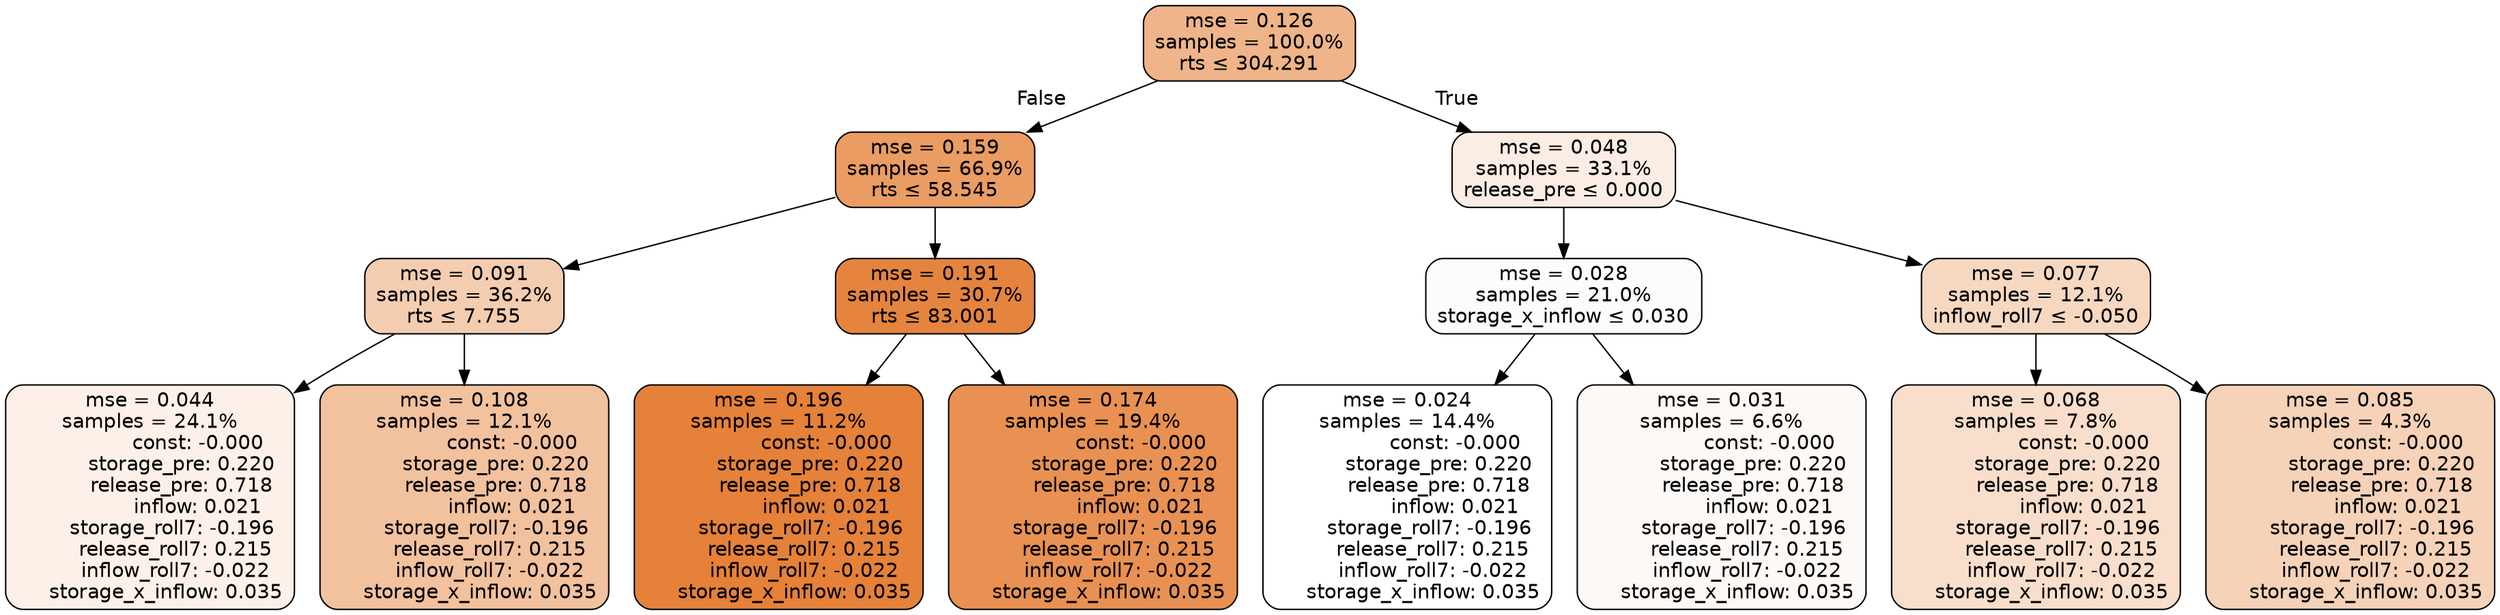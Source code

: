 digraph tree {
node [shape=rectangle, style="filled, rounded", color="black", fontname=helvetica] ;
edge [fontname=helvetica] ;
	"0" [label="mse = 0.126
samples = 100.0%
rts &le; 304.291", fillcolor="#efb489"]
	"1" [label="mse = 0.159
samples = 66.9%
rts &le; 58.545", fillcolor="#ea9c63"]
	"2" [label="mse = 0.091
samples = 36.2%
rts &le; 7.755", fillcolor="#f4cdb1"]
	"3" [label="mse = 0.044
samples = 24.1%
               const: -0.000
          storage_pre: 0.220
          release_pre: 0.718
               inflow: 0.021
       storage_roll7: -0.196
        release_roll7: 0.215
        inflow_roll7: -0.022
     storage_x_inflow: 0.035", fillcolor="#fcf0e8"]
	"4" [label="mse = 0.108
samples = 12.1%
               const: -0.000
          storage_pre: 0.220
          release_pre: 0.718
               inflow: 0.021
       storage_roll7: -0.196
        release_roll7: 0.215
        inflow_roll7: -0.022
     storage_x_inflow: 0.035", fillcolor="#f2c19e"]
	"5" [label="mse = 0.191
samples = 30.7%
rts &le; 83.001", fillcolor="#e5843e"]
	"6" [label="mse = 0.196
samples = 11.2%
               const: -0.000
          storage_pre: 0.220
          release_pre: 0.718
               inflow: 0.021
       storage_roll7: -0.196
        release_roll7: 0.215
        inflow_roll7: -0.022
     storage_x_inflow: 0.035", fillcolor="#e58139"]
	"7" [label="mse = 0.174
samples = 19.4%
               const: -0.000
          storage_pre: 0.220
          release_pre: 0.718
               inflow: 0.021
       storage_roll7: -0.196
        release_roll7: 0.215
        inflow_roll7: -0.022
     storage_x_inflow: 0.035", fillcolor="#e89152"]
	"8" [label="mse = 0.048
samples = 33.1%
release_pre &le; 0.000", fillcolor="#fbede3"]
	"9" [label="mse = 0.028
samples = 21.0%
storage_x_inflow &le; 0.030", fillcolor="#fefcfa"]
	"10" [label="mse = 0.024
samples = 14.4%
               const: -0.000
          storage_pre: 0.220
          release_pre: 0.718
               inflow: 0.021
       storage_roll7: -0.196
        release_roll7: 0.215
        inflow_roll7: -0.022
     storage_x_inflow: 0.035", fillcolor="#ffffff"]
	"11" [label="mse = 0.031
samples = 6.6%
               const: -0.000
          storage_pre: 0.220
          release_pre: 0.718
               inflow: 0.021
       storage_roll7: -0.196
        release_roll7: 0.215
        inflow_roll7: -0.022
     storage_x_inflow: 0.035", fillcolor="#fdf9f6"]
	"12" [label="mse = 0.077
samples = 12.1%
inflow_roll7 &le; -0.050", fillcolor="#f6d8c1"]
	"13" [label="mse = 0.068
samples = 7.8%
               const: -0.000
          storage_pre: 0.220
          release_pre: 0.718
               inflow: 0.021
       storage_roll7: -0.196
        release_roll7: 0.215
        inflow_roll7: -0.022
     storage_x_inflow: 0.035", fillcolor="#f8decb"]
	"14" [label="mse = 0.085
samples = 4.3%
               const: -0.000
          storage_pre: 0.220
          release_pre: 0.718
               inflow: 0.021
       storage_roll7: -0.196
        release_roll7: 0.215
        inflow_roll7: -0.022
     storage_x_inflow: 0.035", fillcolor="#f5d2b8"]

	"0" -> "1" [labeldistance=2.5, labelangle=45, headlabel="False"]
	"1" -> "2"
	"2" -> "3"
	"2" -> "4"
	"1" -> "5"
	"5" -> "6"
	"5" -> "7"
	"0" -> "8" [labeldistance=2.5, labelangle=-45, headlabel="True"]
	"8" -> "9"
	"9" -> "10"
	"9" -> "11"
	"8" -> "12"
	"12" -> "13"
	"12" -> "14"
}